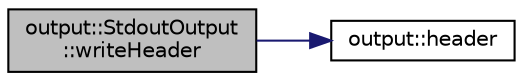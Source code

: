 digraph "output::StdoutOutput::writeHeader"
{
 // LATEX_PDF_SIZE
  edge [fontname="Helvetica",fontsize="10",labelfontname="Helvetica",labelfontsize="10"];
  node [fontname="Helvetica",fontsize="10",shape=record];
  rankdir="LR";
  Node1 [label="output::StdoutOutput\l::writeHeader",height=0.2,width=0.4,color="black", fillcolor="grey75", style="filled", fontcolor="black",tooltip="write header title"];
  Node1 -> Node2 [color="midnightblue",fontsize="10",style="solid",fontname="Helvetica"];
  Node2 [label="output::header",height=0.2,width=0.4,color="black", fillcolor="white", style="filled",URL="$namespaceoutput.html#acaad898d704478bcd208e2e64fc99d36",tooltip="construct header title"];
}
